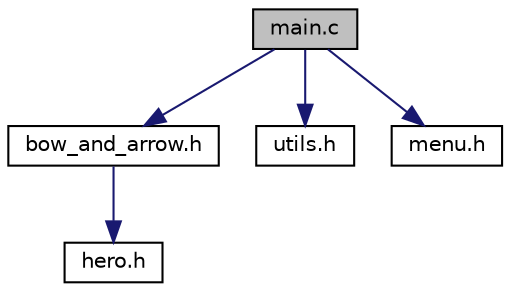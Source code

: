 digraph "main.c"
{
  edge [fontname="Helvetica",fontsize="10",labelfontname="Helvetica",labelfontsize="10"];
  node [fontname="Helvetica",fontsize="10",shape=record];
  Node0 [label="main.c",height=0.2,width=0.4,color="black", fillcolor="grey75", style="filled", fontcolor="black"];
  Node0 -> Node1 [color="midnightblue",fontsize="10",style="solid",fontname="Helvetica"];
  Node1 [label="bow_and_arrow.h",height=0.2,width=0.4,color="black", fillcolor="white", style="filled",URL="$bow__and__arrow_8h.html"];
  Node1 -> Node2 [color="midnightblue",fontsize="10",style="solid",fontname="Helvetica"];
  Node2 [label="hero.h",height=0.2,width=0.4,color="black", fillcolor="white", style="filled",URL="$hero_8h.html"];
  Node0 -> Node3 [color="midnightblue",fontsize="10",style="solid",fontname="Helvetica"];
  Node3 [label="utils.h",height=0.2,width=0.4,color="black", fillcolor="white", style="filled",URL="$utils_8h.html"];
  Node0 -> Node4 [color="midnightblue",fontsize="10",style="solid",fontname="Helvetica"];
  Node4 [label="menu.h",height=0.2,width=0.4,color="black", fillcolor="white", style="filled",URL="$menu_8h.html"];
}
